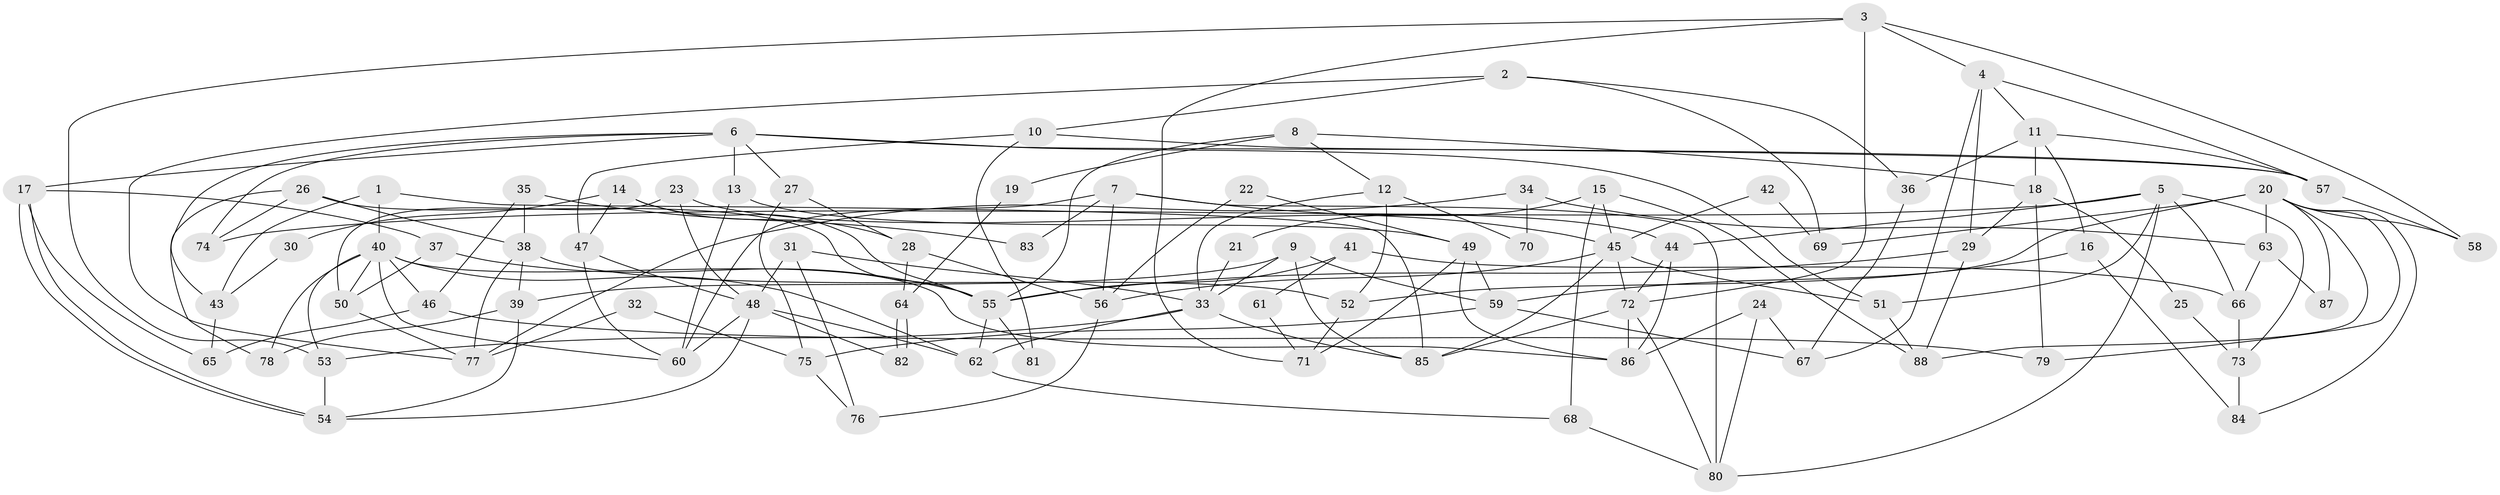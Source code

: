 // coarse degree distribution, {5: 0.16393442622950818, 4: 0.3114754098360656, 2: 0.13114754098360656, 7: 0.06557377049180328, 3: 0.22950819672131148, 8: 0.04918032786885246, 6: 0.03278688524590164, 12: 0.01639344262295082}
// Generated by graph-tools (version 1.1) at 2025/53/03/04/25 21:53:20]
// undirected, 88 vertices, 176 edges
graph export_dot {
graph [start="1"]
  node [color=gray90,style=filled];
  1;
  2;
  3;
  4;
  5;
  6;
  7;
  8;
  9;
  10;
  11;
  12;
  13;
  14;
  15;
  16;
  17;
  18;
  19;
  20;
  21;
  22;
  23;
  24;
  25;
  26;
  27;
  28;
  29;
  30;
  31;
  32;
  33;
  34;
  35;
  36;
  37;
  38;
  39;
  40;
  41;
  42;
  43;
  44;
  45;
  46;
  47;
  48;
  49;
  50;
  51;
  52;
  53;
  54;
  55;
  56;
  57;
  58;
  59;
  60;
  61;
  62;
  63;
  64;
  65;
  66;
  67;
  68;
  69;
  70;
  71;
  72;
  73;
  74;
  75;
  76;
  77;
  78;
  79;
  80;
  81;
  82;
  83;
  84;
  85;
  86;
  87;
  88;
  1 -- 40;
  1 -- 85;
  1 -- 43;
  2 -- 10;
  2 -- 77;
  2 -- 36;
  2 -- 69;
  3 -- 53;
  3 -- 72;
  3 -- 4;
  3 -- 58;
  3 -- 71;
  4 -- 67;
  4 -- 11;
  4 -- 29;
  4 -- 57;
  5 -- 80;
  5 -- 44;
  5 -- 51;
  5 -- 66;
  5 -- 73;
  5 -- 74;
  6 -- 17;
  6 -- 51;
  6 -- 13;
  6 -- 27;
  6 -- 43;
  6 -- 57;
  6 -- 74;
  7 -- 60;
  7 -- 45;
  7 -- 56;
  7 -- 80;
  7 -- 83;
  8 -- 55;
  8 -- 12;
  8 -- 18;
  8 -- 19;
  9 -- 59;
  9 -- 33;
  9 -- 39;
  9 -- 85;
  10 -- 57;
  10 -- 47;
  10 -- 81;
  11 -- 57;
  11 -- 16;
  11 -- 18;
  11 -- 36;
  12 -- 52;
  12 -- 33;
  12 -- 70;
  13 -- 60;
  13 -- 49;
  14 -- 55;
  14 -- 47;
  14 -- 28;
  14 -- 30;
  15 -- 45;
  15 -- 88;
  15 -- 21;
  15 -- 68;
  16 -- 59;
  16 -- 84;
  17 -- 65;
  17 -- 54;
  17 -- 54;
  17 -- 37;
  18 -- 25;
  18 -- 29;
  18 -- 79;
  19 -- 64;
  20 -- 58;
  20 -- 88;
  20 -- 52;
  20 -- 63;
  20 -- 69;
  20 -- 79;
  20 -- 84;
  20 -- 87;
  21 -- 33;
  22 -- 56;
  22 -- 49;
  23 -- 48;
  23 -- 44;
  23 -- 50;
  24 -- 86;
  24 -- 80;
  24 -- 67;
  25 -- 73;
  26 -- 55;
  26 -- 74;
  26 -- 38;
  26 -- 78;
  27 -- 28;
  27 -- 75;
  28 -- 56;
  28 -- 64;
  29 -- 55;
  29 -- 88;
  30 -- 43;
  31 -- 76;
  31 -- 33;
  31 -- 48;
  32 -- 75;
  32 -- 77;
  33 -- 53;
  33 -- 62;
  33 -- 85;
  34 -- 77;
  34 -- 63;
  34 -- 70;
  35 -- 38;
  35 -- 46;
  35 -- 83;
  36 -- 67;
  37 -- 55;
  37 -- 50;
  38 -- 52;
  38 -- 39;
  38 -- 77;
  39 -- 54;
  39 -- 78;
  40 -- 78;
  40 -- 50;
  40 -- 46;
  40 -- 53;
  40 -- 60;
  40 -- 62;
  40 -- 86;
  41 -- 55;
  41 -- 66;
  41 -- 61;
  42 -- 45;
  42 -- 69;
  43 -- 65;
  44 -- 86;
  44 -- 72;
  45 -- 72;
  45 -- 85;
  45 -- 51;
  45 -- 56;
  46 -- 79;
  46 -- 65;
  47 -- 60;
  47 -- 48;
  48 -- 54;
  48 -- 60;
  48 -- 62;
  48 -- 82;
  49 -- 86;
  49 -- 59;
  49 -- 71;
  50 -- 77;
  51 -- 88;
  52 -- 71;
  53 -- 54;
  55 -- 62;
  55 -- 81;
  56 -- 76;
  57 -- 58;
  59 -- 67;
  59 -- 75;
  61 -- 71;
  62 -- 68;
  63 -- 66;
  63 -- 87;
  64 -- 82;
  64 -- 82;
  66 -- 73;
  68 -- 80;
  72 -- 80;
  72 -- 85;
  72 -- 86;
  73 -- 84;
  75 -- 76;
}

